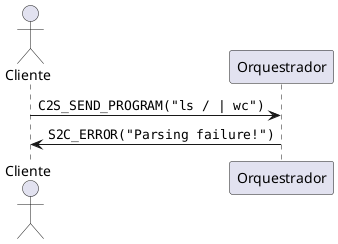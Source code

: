 @startuml
	actor Cliente

	Cliente -> Orquestrador : ""C2S_SEND_PROGRAM("ls / | wc")""
	Orquestrador -> Cliente : ""S2C_ERROR("Parsing failure!")""
@enduml
